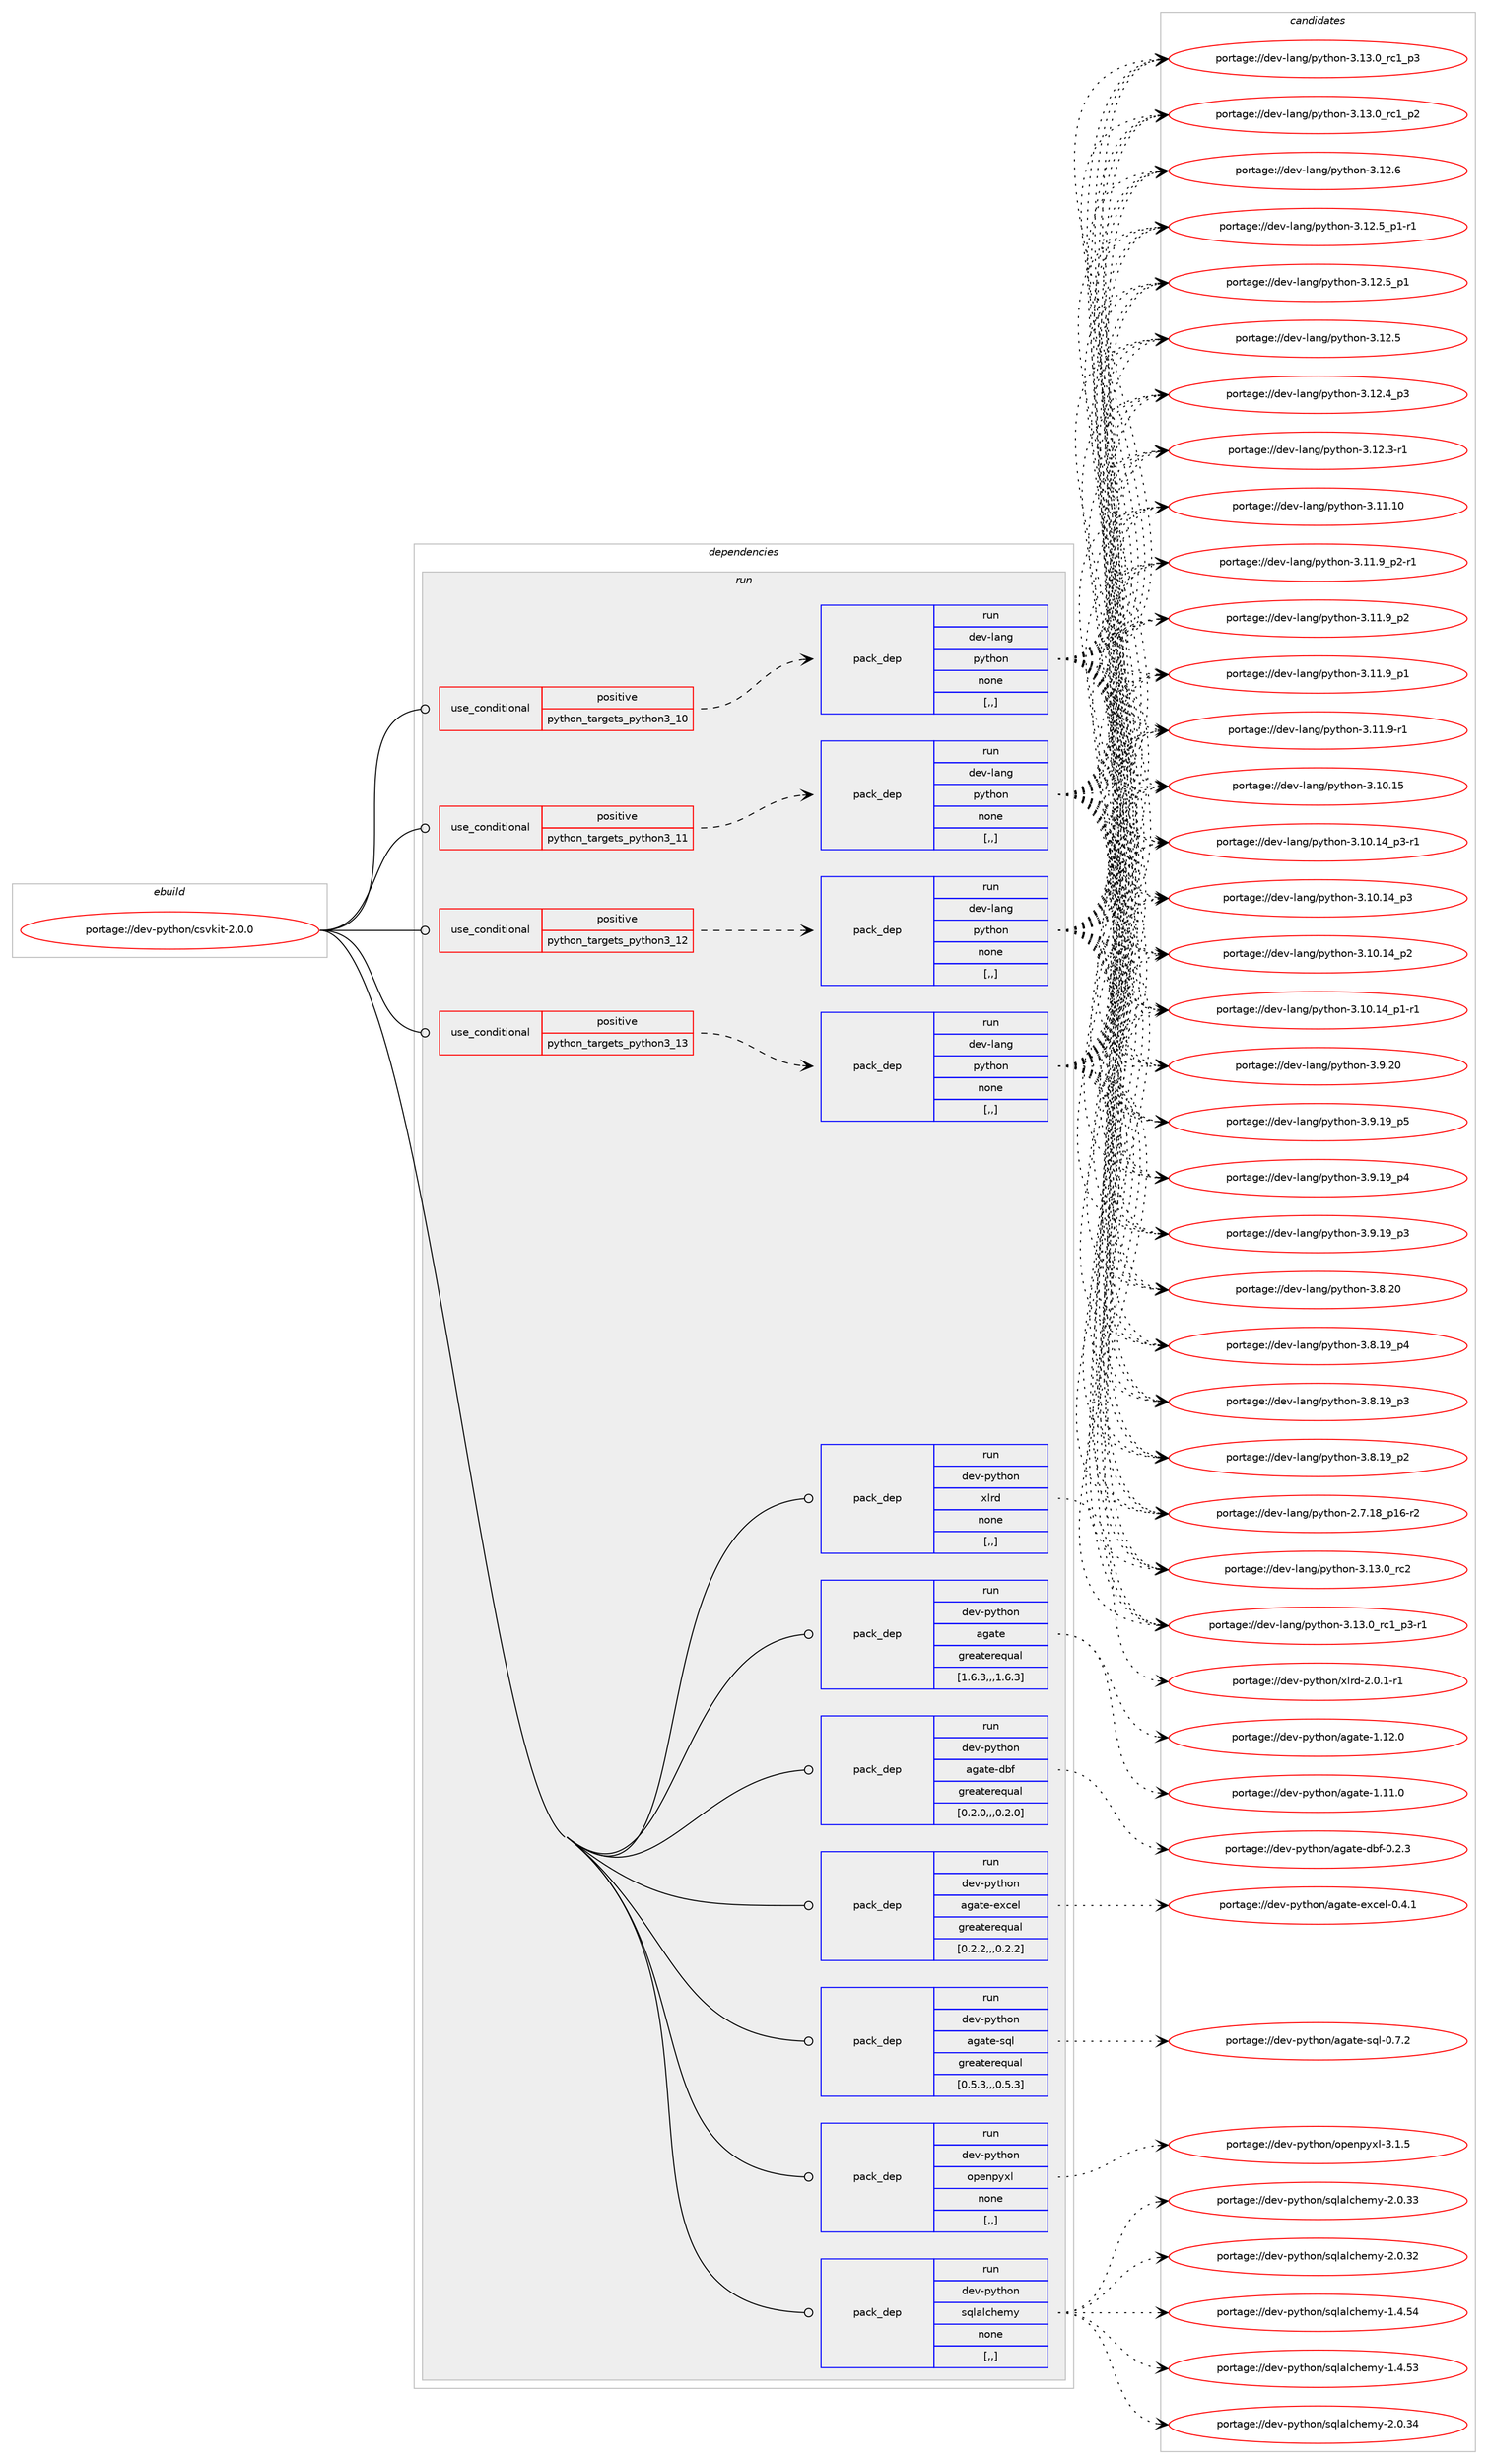 digraph prolog {

# *************
# Graph options
# *************

newrank=true;
concentrate=true;
compound=true;
graph [rankdir=LR,fontname=Helvetica,fontsize=10,ranksep=1.5];#, ranksep=2.5, nodesep=0.2];
edge  [arrowhead=vee];
node  [fontname=Helvetica,fontsize=10];

# **********
# The ebuild
# **********

subgraph cluster_leftcol {
color=gray;
label=<<i>ebuild</i>>;
id [label="portage://dev-python/csvkit-2.0.0", color=red, width=4, href="../dev-python/csvkit-2.0.0.svg"];
}

# ****************
# The dependencies
# ****************

subgraph cluster_midcol {
color=gray;
label=<<i>dependencies</i>>;
subgraph cluster_compile {
fillcolor="#eeeeee";
style=filled;
label=<<i>compile</i>>;
}
subgraph cluster_compileandrun {
fillcolor="#eeeeee";
style=filled;
label=<<i>compile and run</i>>;
}
subgraph cluster_run {
fillcolor="#eeeeee";
style=filled;
label=<<i>run</i>>;
subgraph cond162368 {
dependency638955 [label=<<TABLE BORDER="0" CELLBORDER="1" CELLSPACING="0" CELLPADDING="4"><TR><TD ROWSPAN="3" CELLPADDING="10">use_conditional</TD></TR><TR><TD>positive</TD></TR><TR><TD>python_targets_python3_10</TD></TR></TABLE>>, shape=none, color=red];
subgraph pack471770 {
dependency638956 [label=<<TABLE BORDER="0" CELLBORDER="1" CELLSPACING="0" CELLPADDING="4" WIDTH="220"><TR><TD ROWSPAN="6" CELLPADDING="30">pack_dep</TD></TR><TR><TD WIDTH="110">run</TD></TR><TR><TD>dev-lang</TD></TR><TR><TD>python</TD></TR><TR><TD>none</TD></TR><TR><TD>[,,]</TD></TR></TABLE>>, shape=none, color=blue];
}
dependency638955:e -> dependency638956:w [weight=20,style="dashed",arrowhead="vee"];
}
id:e -> dependency638955:w [weight=20,style="solid",arrowhead="odot"];
subgraph cond162369 {
dependency638957 [label=<<TABLE BORDER="0" CELLBORDER="1" CELLSPACING="0" CELLPADDING="4"><TR><TD ROWSPAN="3" CELLPADDING="10">use_conditional</TD></TR><TR><TD>positive</TD></TR><TR><TD>python_targets_python3_11</TD></TR></TABLE>>, shape=none, color=red];
subgraph pack471771 {
dependency638958 [label=<<TABLE BORDER="0" CELLBORDER="1" CELLSPACING="0" CELLPADDING="4" WIDTH="220"><TR><TD ROWSPAN="6" CELLPADDING="30">pack_dep</TD></TR><TR><TD WIDTH="110">run</TD></TR><TR><TD>dev-lang</TD></TR><TR><TD>python</TD></TR><TR><TD>none</TD></TR><TR><TD>[,,]</TD></TR></TABLE>>, shape=none, color=blue];
}
dependency638957:e -> dependency638958:w [weight=20,style="dashed",arrowhead="vee"];
}
id:e -> dependency638957:w [weight=20,style="solid",arrowhead="odot"];
subgraph cond162370 {
dependency638959 [label=<<TABLE BORDER="0" CELLBORDER="1" CELLSPACING="0" CELLPADDING="4"><TR><TD ROWSPAN="3" CELLPADDING="10">use_conditional</TD></TR><TR><TD>positive</TD></TR><TR><TD>python_targets_python3_12</TD></TR></TABLE>>, shape=none, color=red];
subgraph pack471772 {
dependency638960 [label=<<TABLE BORDER="0" CELLBORDER="1" CELLSPACING="0" CELLPADDING="4" WIDTH="220"><TR><TD ROWSPAN="6" CELLPADDING="30">pack_dep</TD></TR><TR><TD WIDTH="110">run</TD></TR><TR><TD>dev-lang</TD></TR><TR><TD>python</TD></TR><TR><TD>none</TD></TR><TR><TD>[,,]</TD></TR></TABLE>>, shape=none, color=blue];
}
dependency638959:e -> dependency638960:w [weight=20,style="dashed",arrowhead="vee"];
}
id:e -> dependency638959:w [weight=20,style="solid",arrowhead="odot"];
subgraph cond162371 {
dependency638961 [label=<<TABLE BORDER="0" CELLBORDER="1" CELLSPACING="0" CELLPADDING="4"><TR><TD ROWSPAN="3" CELLPADDING="10">use_conditional</TD></TR><TR><TD>positive</TD></TR><TR><TD>python_targets_python3_13</TD></TR></TABLE>>, shape=none, color=red];
subgraph pack471773 {
dependency638962 [label=<<TABLE BORDER="0" CELLBORDER="1" CELLSPACING="0" CELLPADDING="4" WIDTH="220"><TR><TD ROWSPAN="6" CELLPADDING="30">pack_dep</TD></TR><TR><TD WIDTH="110">run</TD></TR><TR><TD>dev-lang</TD></TR><TR><TD>python</TD></TR><TR><TD>none</TD></TR><TR><TD>[,,]</TD></TR></TABLE>>, shape=none, color=blue];
}
dependency638961:e -> dependency638962:w [weight=20,style="dashed",arrowhead="vee"];
}
id:e -> dependency638961:w [weight=20,style="solid",arrowhead="odot"];
subgraph pack471774 {
dependency638963 [label=<<TABLE BORDER="0" CELLBORDER="1" CELLSPACING="0" CELLPADDING="4" WIDTH="220"><TR><TD ROWSPAN="6" CELLPADDING="30">pack_dep</TD></TR><TR><TD WIDTH="110">run</TD></TR><TR><TD>dev-python</TD></TR><TR><TD>agate</TD></TR><TR><TD>greaterequal</TD></TR><TR><TD>[1.6.3,,,1.6.3]</TD></TR></TABLE>>, shape=none, color=blue];
}
id:e -> dependency638963:w [weight=20,style="solid",arrowhead="odot"];
subgraph pack471775 {
dependency638964 [label=<<TABLE BORDER="0" CELLBORDER="1" CELLSPACING="0" CELLPADDING="4" WIDTH="220"><TR><TD ROWSPAN="6" CELLPADDING="30">pack_dep</TD></TR><TR><TD WIDTH="110">run</TD></TR><TR><TD>dev-python</TD></TR><TR><TD>agate-dbf</TD></TR><TR><TD>greaterequal</TD></TR><TR><TD>[0.2.0,,,0.2.0]</TD></TR></TABLE>>, shape=none, color=blue];
}
id:e -> dependency638964:w [weight=20,style="solid",arrowhead="odot"];
subgraph pack471776 {
dependency638965 [label=<<TABLE BORDER="0" CELLBORDER="1" CELLSPACING="0" CELLPADDING="4" WIDTH="220"><TR><TD ROWSPAN="6" CELLPADDING="30">pack_dep</TD></TR><TR><TD WIDTH="110">run</TD></TR><TR><TD>dev-python</TD></TR><TR><TD>agate-excel</TD></TR><TR><TD>greaterequal</TD></TR><TR><TD>[0.2.2,,,0.2.2]</TD></TR></TABLE>>, shape=none, color=blue];
}
id:e -> dependency638965:w [weight=20,style="solid",arrowhead="odot"];
subgraph pack471777 {
dependency638966 [label=<<TABLE BORDER="0" CELLBORDER="1" CELLSPACING="0" CELLPADDING="4" WIDTH="220"><TR><TD ROWSPAN="6" CELLPADDING="30">pack_dep</TD></TR><TR><TD WIDTH="110">run</TD></TR><TR><TD>dev-python</TD></TR><TR><TD>agate-sql</TD></TR><TR><TD>greaterequal</TD></TR><TR><TD>[0.5.3,,,0.5.3]</TD></TR></TABLE>>, shape=none, color=blue];
}
id:e -> dependency638966:w [weight=20,style="solid",arrowhead="odot"];
subgraph pack471778 {
dependency638967 [label=<<TABLE BORDER="0" CELLBORDER="1" CELLSPACING="0" CELLPADDING="4" WIDTH="220"><TR><TD ROWSPAN="6" CELLPADDING="30">pack_dep</TD></TR><TR><TD WIDTH="110">run</TD></TR><TR><TD>dev-python</TD></TR><TR><TD>openpyxl</TD></TR><TR><TD>none</TD></TR><TR><TD>[,,]</TD></TR></TABLE>>, shape=none, color=blue];
}
id:e -> dependency638967:w [weight=20,style="solid",arrowhead="odot"];
subgraph pack471779 {
dependency638968 [label=<<TABLE BORDER="0" CELLBORDER="1" CELLSPACING="0" CELLPADDING="4" WIDTH="220"><TR><TD ROWSPAN="6" CELLPADDING="30">pack_dep</TD></TR><TR><TD WIDTH="110">run</TD></TR><TR><TD>dev-python</TD></TR><TR><TD>sqlalchemy</TD></TR><TR><TD>none</TD></TR><TR><TD>[,,]</TD></TR></TABLE>>, shape=none, color=blue];
}
id:e -> dependency638968:w [weight=20,style="solid",arrowhead="odot"];
subgraph pack471780 {
dependency638969 [label=<<TABLE BORDER="0" CELLBORDER="1" CELLSPACING="0" CELLPADDING="4" WIDTH="220"><TR><TD ROWSPAN="6" CELLPADDING="30">pack_dep</TD></TR><TR><TD WIDTH="110">run</TD></TR><TR><TD>dev-python</TD></TR><TR><TD>xlrd</TD></TR><TR><TD>none</TD></TR><TR><TD>[,,]</TD></TR></TABLE>>, shape=none, color=blue];
}
id:e -> dependency638969:w [weight=20,style="solid",arrowhead="odot"];
}
}

# **************
# The candidates
# **************

subgraph cluster_choices {
rank=same;
color=gray;
label=<<i>candidates</i>>;

subgraph choice471770 {
color=black;
nodesep=1;
choice10010111845108971101034711212111610411111045514649514648951149950 [label="portage://dev-lang/python-3.13.0_rc2", color=red, width=4,href="../dev-lang/python-3.13.0_rc2.svg"];
choice1001011184510897110103471121211161041111104551464951464895114994995112514511449 [label="portage://dev-lang/python-3.13.0_rc1_p3-r1", color=red, width=4,href="../dev-lang/python-3.13.0_rc1_p3-r1.svg"];
choice100101118451089711010347112121116104111110455146495146489511499499511251 [label="portage://dev-lang/python-3.13.0_rc1_p3", color=red, width=4,href="../dev-lang/python-3.13.0_rc1_p3.svg"];
choice100101118451089711010347112121116104111110455146495146489511499499511250 [label="portage://dev-lang/python-3.13.0_rc1_p2", color=red, width=4,href="../dev-lang/python-3.13.0_rc1_p2.svg"];
choice10010111845108971101034711212111610411111045514649504654 [label="portage://dev-lang/python-3.12.6", color=red, width=4,href="../dev-lang/python-3.12.6.svg"];
choice1001011184510897110103471121211161041111104551464950465395112494511449 [label="portage://dev-lang/python-3.12.5_p1-r1", color=red, width=4,href="../dev-lang/python-3.12.5_p1-r1.svg"];
choice100101118451089711010347112121116104111110455146495046539511249 [label="portage://dev-lang/python-3.12.5_p1", color=red, width=4,href="../dev-lang/python-3.12.5_p1.svg"];
choice10010111845108971101034711212111610411111045514649504653 [label="portage://dev-lang/python-3.12.5", color=red, width=4,href="../dev-lang/python-3.12.5.svg"];
choice100101118451089711010347112121116104111110455146495046529511251 [label="portage://dev-lang/python-3.12.4_p3", color=red, width=4,href="../dev-lang/python-3.12.4_p3.svg"];
choice100101118451089711010347112121116104111110455146495046514511449 [label="portage://dev-lang/python-3.12.3-r1", color=red, width=4,href="../dev-lang/python-3.12.3-r1.svg"];
choice1001011184510897110103471121211161041111104551464949464948 [label="portage://dev-lang/python-3.11.10", color=red, width=4,href="../dev-lang/python-3.11.10.svg"];
choice1001011184510897110103471121211161041111104551464949465795112504511449 [label="portage://dev-lang/python-3.11.9_p2-r1", color=red, width=4,href="../dev-lang/python-3.11.9_p2-r1.svg"];
choice100101118451089711010347112121116104111110455146494946579511250 [label="portage://dev-lang/python-3.11.9_p2", color=red, width=4,href="../dev-lang/python-3.11.9_p2.svg"];
choice100101118451089711010347112121116104111110455146494946579511249 [label="portage://dev-lang/python-3.11.9_p1", color=red, width=4,href="../dev-lang/python-3.11.9_p1.svg"];
choice100101118451089711010347112121116104111110455146494946574511449 [label="portage://dev-lang/python-3.11.9-r1", color=red, width=4,href="../dev-lang/python-3.11.9-r1.svg"];
choice1001011184510897110103471121211161041111104551464948464953 [label="portage://dev-lang/python-3.10.15", color=red, width=4,href="../dev-lang/python-3.10.15.svg"];
choice100101118451089711010347112121116104111110455146494846495295112514511449 [label="portage://dev-lang/python-3.10.14_p3-r1", color=red, width=4,href="../dev-lang/python-3.10.14_p3-r1.svg"];
choice10010111845108971101034711212111610411111045514649484649529511251 [label="portage://dev-lang/python-3.10.14_p3", color=red, width=4,href="../dev-lang/python-3.10.14_p3.svg"];
choice10010111845108971101034711212111610411111045514649484649529511250 [label="portage://dev-lang/python-3.10.14_p2", color=red, width=4,href="../dev-lang/python-3.10.14_p2.svg"];
choice100101118451089711010347112121116104111110455146494846495295112494511449 [label="portage://dev-lang/python-3.10.14_p1-r1", color=red, width=4,href="../dev-lang/python-3.10.14_p1-r1.svg"];
choice10010111845108971101034711212111610411111045514657465048 [label="portage://dev-lang/python-3.9.20", color=red, width=4,href="../dev-lang/python-3.9.20.svg"];
choice100101118451089711010347112121116104111110455146574649579511253 [label="portage://dev-lang/python-3.9.19_p5", color=red, width=4,href="../dev-lang/python-3.9.19_p5.svg"];
choice100101118451089711010347112121116104111110455146574649579511252 [label="portage://dev-lang/python-3.9.19_p4", color=red, width=4,href="../dev-lang/python-3.9.19_p4.svg"];
choice100101118451089711010347112121116104111110455146574649579511251 [label="portage://dev-lang/python-3.9.19_p3", color=red, width=4,href="../dev-lang/python-3.9.19_p3.svg"];
choice10010111845108971101034711212111610411111045514656465048 [label="portage://dev-lang/python-3.8.20", color=red, width=4,href="../dev-lang/python-3.8.20.svg"];
choice100101118451089711010347112121116104111110455146564649579511252 [label="portage://dev-lang/python-3.8.19_p4", color=red, width=4,href="../dev-lang/python-3.8.19_p4.svg"];
choice100101118451089711010347112121116104111110455146564649579511251 [label="portage://dev-lang/python-3.8.19_p3", color=red, width=4,href="../dev-lang/python-3.8.19_p3.svg"];
choice100101118451089711010347112121116104111110455146564649579511250 [label="portage://dev-lang/python-3.8.19_p2", color=red, width=4,href="../dev-lang/python-3.8.19_p2.svg"];
choice100101118451089711010347112121116104111110455046554649569511249544511450 [label="portage://dev-lang/python-2.7.18_p16-r2", color=red, width=4,href="../dev-lang/python-2.7.18_p16-r2.svg"];
dependency638956:e -> choice10010111845108971101034711212111610411111045514649514648951149950:w [style=dotted,weight="100"];
dependency638956:e -> choice1001011184510897110103471121211161041111104551464951464895114994995112514511449:w [style=dotted,weight="100"];
dependency638956:e -> choice100101118451089711010347112121116104111110455146495146489511499499511251:w [style=dotted,weight="100"];
dependency638956:e -> choice100101118451089711010347112121116104111110455146495146489511499499511250:w [style=dotted,weight="100"];
dependency638956:e -> choice10010111845108971101034711212111610411111045514649504654:w [style=dotted,weight="100"];
dependency638956:e -> choice1001011184510897110103471121211161041111104551464950465395112494511449:w [style=dotted,weight="100"];
dependency638956:e -> choice100101118451089711010347112121116104111110455146495046539511249:w [style=dotted,weight="100"];
dependency638956:e -> choice10010111845108971101034711212111610411111045514649504653:w [style=dotted,weight="100"];
dependency638956:e -> choice100101118451089711010347112121116104111110455146495046529511251:w [style=dotted,weight="100"];
dependency638956:e -> choice100101118451089711010347112121116104111110455146495046514511449:w [style=dotted,weight="100"];
dependency638956:e -> choice1001011184510897110103471121211161041111104551464949464948:w [style=dotted,weight="100"];
dependency638956:e -> choice1001011184510897110103471121211161041111104551464949465795112504511449:w [style=dotted,weight="100"];
dependency638956:e -> choice100101118451089711010347112121116104111110455146494946579511250:w [style=dotted,weight="100"];
dependency638956:e -> choice100101118451089711010347112121116104111110455146494946579511249:w [style=dotted,weight="100"];
dependency638956:e -> choice100101118451089711010347112121116104111110455146494946574511449:w [style=dotted,weight="100"];
dependency638956:e -> choice1001011184510897110103471121211161041111104551464948464953:w [style=dotted,weight="100"];
dependency638956:e -> choice100101118451089711010347112121116104111110455146494846495295112514511449:w [style=dotted,weight="100"];
dependency638956:e -> choice10010111845108971101034711212111610411111045514649484649529511251:w [style=dotted,weight="100"];
dependency638956:e -> choice10010111845108971101034711212111610411111045514649484649529511250:w [style=dotted,weight="100"];
dependency638956:e -> choice100101118451089711010347112121116104111110455146494846495295112494511449:w [style=dotted,weight="100"];
dependency638956:e -> choice10010111845108971101034711212111610411111045514657465048:w [style=dotted,weight="100"];
dependency638956:e -> choice100101118451089711010347112121116104111110455146574649579511253:w [style=dotted,weight="100"];
dependency638956:e -> choice100101118451089711010347112121116104111110455146574649579511252:w [style=dotted,weight="100"];
dependency638956:e -> choice100101118451089711010347112121116104111110455146574649579511251:w [style=dotted,weight="100"];
dependency638956:e -> choice10010111845108971101034711212111610411111045514656465048:w [style=dotted,weight="100"];
dependency638956:e -> choice100101118451089711010347112121116104111110455146564649579511252:w [style=dotted,weight="100"];
dependency638956:e -> choice100101118451089711010347112121116104111110455146564649579511251:w [style=dotted,weight="100"];
dependency638956:e -> choice100101118451089711010347112121116104111110455146564649579511250:w [style=dotted,weight="100"];
dependency638956:e -> choice100101118451089711010347112121116104111110455046554649569511249544511450:w [style=dotted,weight="100"];
}
subgraph choice471771 {
color=black;
nodesep=1;
choice10010111845108971101034711212111610411111045514649514648951149950 [label="portage://dev-lang/python-3.13.0_rc2", color=red, width=4,href="../dev-lang/python-3.13.0_rc2.svg"];
choice1001011184510897110103471121211161041111104551464951464895114994995112514511449 [label="portage://dev-lang/python-3.13.0_rc1_p3-r1", color=red, width=4,href="../dev-lang/python-3.13.0_rc1_p3-r1.svg"];
choice100101118451089711010347112121116104111110455146495146489511499499511251 [label="portage://dev-lang/python-3.13.0_rc1_p3", color=red, width=4,href="../dev-lang/python-3.13.0_rc1_p3.svg"];
choice100101118451089711010347112121116104111110455146495146489511499499511250 [label="portage://dev-lang/python-3.13.0_rc1_p2", color=red, width=4,href="../dev-lang/python-3.13.0_rc1_p2.svg"];
choice10010111845108971101034711212111610411111045514649504654 [label="portage://dev-lang/python-3.12.6", color=red, width=4,href="../dev-lang/python-3.12.6.svg"];
choice1001011184510897110103471121211161041111104551464950465395112494511449 [label="portage://dev-lang/python-3.12.5_p1-r1", color=red, width=4,href="../dev-lang/python-3.12.5_p1-r1.svg"];
choice100101118451089711010347112121116104111110455146495046539511249 [label="portage://dev-lang/python-3.12.5_p1", color=red, width=4,href="../dev-lang/python-3.12.5_p1.svg"];
choice10010111845108971101034711212111610411111045514649504653 [label="portage://dev-lang/python-3.12.5", color=red, width=4,href="../dev-lang/python-3.12.5.svg"];
choice100101118451089711010347112121116104111110455146495046529511251 [label="portage://dev-lang/python-3.12.4_p3", color=red, width=4,href="../dev-lang/python-3.12.4_p3.svg"];
choice100101118451089711010347112121116104111110455146495046514511449 [label="portage://dev-lang/python-3.12.3-r1", color=red, width=4,href="../dev-lang/python-3.12.3-r1.svg"];
choice1001011184510897110103471121211161041111104551464949464948 [label="portage://dev-lang/python-3.11.10", color=red, width=4,href="../dev-lang/python-3.11.10.svg"];
choice1001011184510897110103471121211161041111104551464949465795112504511449 [label="portage://dev-lang/python-3.11.9_p2-r1", color=red, width=4,href="../dev-lang/python-3.11.9_p2-r1.svg"];
choice100101118451089711010347112121116104111110455146494946579511250 [label="portage://dev-lang/python-3.11.9_p2", color=red, width=4,href="../dev-lang/python-3.11.9_p2.svg"];
choice100101118451089711010347112121116104111110455146494946579511249 [label="portage://dev-lang/python-3.11.9_p1", color=red, width=4,href="../dev-lang/python-3.11.9_p1.svg"];
choice100101118451089711010347112121116104111110455146494946574511449 [label="portage://dev-lang/python-3.11.9-r1", color=red, width=4,href="../dev-lang/python-3.11.9-r1.svg"];
choice1001011184510897110103471121211161041111104551464948464953 [label="portage://dev-lang/python-3.10.15", color=red, width=4,href="../dev-lang/python-3.10.15.svg"];
choice100101118451089711010347112121116104111110455146494846495295112514511449 [label="portage://dev-lang/python-3.10.14_p3-r1", color=red, width=4,href="../dev-lang/python-3.10.14_p3-r1.svg"];
choice10010111845108971101034711212111610411111045514649484649529511251 [label="portage://dev-lang/python-3.10.14_p3", color=red, width=4,href="../dev-lang/python-3.10.14_p3.svg"];
choice10010111845108971101034711212111610411111045514649484649529511250 [label="portage://dev-lang/python-3.10.14_p2", color=red, width=4,href="../dev-lang/python-3.10.14_p2.svg"];
choice100101118451089711010347112121116104111110455146494846495295112494511449 [label="portage://dev-lang/python-3.10.14_p1-r1", color=red, width=4,href="../dev-lang/python-3.10.14_p1-r1.svg"];
choice10010111845108971101034711212111610411111045514657465048 [label="portage://dev-lang/python-3.9.20", color=red, width=4,href="../dev-lang/python-3.9.20.svg"];
choice100101118451089711010347112121116104111110455146574649579511253 [label="portage://dev-lang/python-3.9.19_p5", color=red, width=4,href="../dev-lang/python-3.9.19_p5.svg"];
choice100101118451089711010347112121116104111110455146574649579511252 [label="portage://dev-lang/python-3.9.19_p4", color=red, width=4,href="../dev-lang/python-3.9.19_p4.svg"];
choice100101118451089711010347112121116104111110455146574649579511251 [label="portage://dev-lang/python-3.9.19_p3", color=red, width=4,href="../dev-lang/python-3.9.19_p3.svg"];
choice10010111845108971101034711212111610411111045514656465048 [label="portage://dev-lang/python-3.8.20", color=red, width=4,href="../dev-lang/python-3.8.20.svg"];
choice100101118451089711010347112121116104111110455146564649579511252 [label="portage://dev-lang/python-3.8.19_p4", color=red, width=4,href="../dev-lang/python-3.8.19_p4.svg"];
choice100101118451089711010347112121116104111110455146564649579511251 [label="portage://dev-lang/python-3.8.19_p3", color=red, width=4,href="../dev-lang/python-3.8.19_p3.svg"];
choice100101118451089711010347112121116104111110455146564649579511250 [label="portage://dev-lang/python-3.8.19_p2", color=red, width=4,href="../dev-lang/python-3.8.19_p2.svg"];
choice100101118451089711010347112121116104111110455046554649569511249544511450 [label="portage://dev-lang/python-2.7.18_p16-r2", color=red, width=4,href="../dev-lang/python-2.7.18_p16-r2.svg"];
dependency638958:e -> choice10010111845108971101034711212111610411111045514649514648951149950:w [style=dotted,weight="100"];
dependency638958:e -> choice1001011184510897110103471121211161041111104551464951464895114994995112514511449:w [style=dotted,weight="100"];
dependency638958:e -> choice100101118451089711010347112121116104111110455146495146489511499499511251:w [style=dotted,weight="100"];
dependency638958:e -> choice100101118451089711010347112121116104111110455146495146489511499499511250:w [style=dotted,weight="100"];
dependency638958:e -> choice10010111845108971101034711212111610411111045514649504654:w [style=dotted,weight="100"];
dependency638958:e -> choice1001011184510897110103471121211161041111104551464950465395112494511449:w [style=dotted,weight="100"];
dependency638958:e -> choice100101118451089711010347112121116104111110455146495046539511249:w [style=dotted,weight="100"];
dependency638958:e -> choice10010111845108971101034711212111610411111045514649504653:w [style=dotted,weight="100"];
dependency638958:e -> choice100101118451089711010347112121116104111110455146495046529511251:w [style=dotted,weight="100"];
dependency638958:e -> choice100101118451089711010347112121116104111110455146495046514511449:w [style=dotted,weight="100"];
dependency638958:e -> choice1001011184510897110103471121211161041111104551464949464948:w [style=dotted,weight="100"];
dependency638958:e -> choice1001011184510897110103471121211161041111104551464949465795112504511449:w [style=dotted,weight="100"];
dependency638958:e -> choice100101118451089711010347112121116104111110455146494946579511250:w [style=dotted,weight="100"];
dependency638958:e -> choice100101118451089711010347112121116104111110455146494946579511249:w [style=dotted,weight="100"];
dependency638958:e -> choice100101118451089711010347112121116104111110455146494946574511449:w [style=dotted,weight="100"];
dependency638958:e -> choice1001011184510897110103471121211161041111104551464948464953:w [style=dotted,weight="100"];
dependency638958:e -> choice100101118451089711010347112121116104111110455146494846495295112514511449:w [style=dotted,weight="100"];
dependency638958:e -> choice10010111845108971101034711212111610411111045514649484649529511251:w [style=dotted,weight="100"];
dependency638958:e -> choice10010111845108971101034711212111610411111045514649484649529511250:w [style=dotted,weight="100"];
dependency638958:e -> choice100101118451089711010347112121116104111110455146494846495295112494511449:w [style=dotted,weight="100"];
dependency638958:e -> choice10010111845108971101034711212111610411111045514657465048:w [style=dotted,weight="100"];
dependency638958:e -> choice100101118451089711010347112121116104111110455146574649579511253:w [style=dotted,weight="100"];
dependency638958:e -> choice100101118451089711010347112121116104111110455146574649579511252:w [style=dotted,weight="100"];
dependency638958:e -> choice100101118451089711010347112121116104111110455146574649579511251:w [style=dotted,weight="100"];
dependency638958:e -> choice10010111845108971101034711212111610411111045514656465048:w [style=dotted,weight="100"];
dependency638958:e -> choice100101118451089711010347112121116104111110455146564649579511252:w [style=dotted,weight="100"];
dependency638958:e -> choice100101118451089711010347112121116104111110455146564649579511251:w [style=dotted,weight="100"];
dependency638958:e -> choice100101118451089711010347112121116104111110455146564649579511250:w [style=dotted,weight="100"];
dependency638958:e -> choice100101118451089711010347112121116104111110455046554649569511249544511450:w [style=dotted,weight="100"];
}
subgraph choice471772 {
color=black;
nodesep=1;
choice10010111845108971101034711212111610411111045514649514648951149950 [label="portage://dev-lang/python-3.13.0_rc2", color=red, width=4,href="../dev-lang/python-3.13.0_rc2.svg"];
choice1001011184510897110103471121211161041111104551464951464895114994995112514511449 [label="portage://dev-lang/python-3.13.0_rc1_p3-r1", color=red, width=4,href="../dev-lang/python-3.13.0_rc1_p3-r1.svg"];
choice100101118451089711010347112121116104111110455146495146489511499499511251 [label="portage://dev-lang/python-3.13.0_rc1_p3", color=red, width=4,href="../dev-lang/python-3.13.0_rc1_p3.svg"];
choice100101118451089711010347112121116104111110455146495146489511499499511250 [label="portage://dev-lang/python-3.13.0_rc1_p2", color=red, width=4,href="../dev-lang/python-3.13.0_rc1_p2.svg"];
choice10010111845108971101034711212111610411111045514649504654 [label="portage://dev-lang/python-3.12.6", color=red, width=4,href="../dev-lang/python-3.12.6.svg"];
choice1001011184510897110103471121211161041111104551464950465395112494511449 [label="portage://dev-lang/python-3.12.5_p1-r1", color=red, width=4,href="../dev-lang/python-3.12.5_p1-r1.svg"];
choice100101118451089711010347112121116104111110455146495046539511249 [label="portage://dev-lang/python-3.12.5_p1", color=red, width=4,href="../dev-lang/python-3.12.5_p1.svg"];
choice10010111845108971101034711212111610411111045514649504653 [label="portage://dev-lang/python-3.12.5", color=red, width=4,href="../dev-lang/python-3.12.5.svg"];
choice100101118451089711010347112121116104111110455146495046529511251 [label="portage://dev-lang/python-3.12.4_p3", color=red, width=4,href="../dev-lang/python-3.12.4_p3.svg"];
choice100101118451089711010347112121116104111110455146495046514511449 [label="portage://dev-lang/python-3.12.3-r1", color=red, width=4,href="../dev-lang/python-3.12.3-r1.svg"];
choice1001011184510897110103471121211161041111104551464949464948 [label="portage://dev-lang/python-3.11.10", color=red, width=4,href="../dev-lang/python-3.11.10.svg"];
choice1001011184510897110103471121211161041111104551464949465795112504511449 [label="portage://dev-lang/python-3.11.9_p2-r1", color=red, width=4,href="../dev-lang/python-3.11.9_p2-r1.svg"];
choice100101118451089711010347112121116104111110455146494946579511250 [label="portage://dev-lang/python-3.11.9_p2", color=red, width=4,href="../dev-lang/python-3.11.9_p2.svg"];
choice100101118451089711010347112121116104111110455146494946579511249 [label="portage://dev-lang/python-3.11.9_p1", color=red, width=4,href="../dev-lang/python-3.11.9_p1.svg"];
choice100101118451089711010347112121116104111110455146494946574511449 [label="portage://dev-lang/python-3.11.9-r1", color=red, width=4,href="../dev-lang/python-3.11.9-r1.svg"];
choice1001011184510897110103471121211161041111104551464948464953 [label="portage://dev-lang/python-3.10.15", color=red, width=4,href="../dev-lang/python-3.10.15.svg"];
choice100101118451089711010347112121116104111110455146494846495295112514511449 [label="portage://dev-lang/python-3.10.14_p3-r1", color=red, width=4,href="../dev-lang/python-3.10.14_p3-r1.svg"];
choice10010111845108971101034711212111610411111045514649484649529511251 [label="portage://dev-lang/python-3.10.14_p3", color=red, width=4,href="../dev-lang/python-3.10.14_p3.svg"];
choice10010111845108971101034711212111610411111045514649484649529511250 [label="portage://dev-lang/python-3.10.14_p2", color=red, width=4,href="../dev-lang/python-3.10.14_p2.svg"];
choice100101118451089711010347112121116104111110455146494846495295112494511449 [label="portage://dev-lang/python-3.10.14_p1-r1", color=red, width=4,href="../dev-lang/python-3.10.14_p1-r1.svg"];
choice10010111845108971101034711212111610411111045514657465048 [label="portage://dev-lang/python-3.9.20", color=red, width=4,href="../dev-lang/python-3.9.20.svg"];
choice100101118451089711010347112121116104111110455146574649579511253 [label="portage://dev-lang/python-3.9.19_p5", color=red, width=4,href="../dev-lang/python-3.9.19_p5.svg"];
choice100101118451089711010347112121116104111110455146574649579511252 [label="portage://dev-lang/python-3.9.19_p4", color=red, width=4,href="../dev-lang/python-3.9.19_p4.svg"];
choice100101118451089711010347112121116104111110455146574649579511251 [label="portage://dev-lang/python-3.9.19_p3", color=red, width=4,href="../dev-lang/python-3.9.19_p3.svg"];
choice10010111845108971101034711212111610411111045514656465048 [label="portage://dev-lang/python-3.8.20", color=red, width=4,href="../dev-lang/python-3.8.20.svg"];
choice100101118451089711010347112121116104111110455146564649579511252 [label="portage://dev-lang/python-3.8.19_p4", color=red, width=4,href="../dev-lang/python-3.8.19_p4.svg"];
choice100101118451089711010347112121116104111110455146564649579511251 [label="portage://dev-lang/python-3.8.19_p3", color=red, width=4,href="../dev-lang/python-3.8.19_p3.svg"];
choice100101118451089711010347112121116104111110455146564649579511250 [label="portage://dev-lang/python-3.8.19_p2", color=red, width=4,href="../dev-lang/python-3.8.19_p2.svg"];
choice100101118451089711010347112121116104111110455046554649569511249544511450 [label="portage://dev-lang/python-2.7.18_p16-r2", color=red, width=4,href="../dev-lang/python-2.7.18_p16-r2.svg"];
dependency638960:e -> choice10010111845108971101034711212111610411111045514649514648951149950:w [style=dotted,weight="100"];
dependency638960:e -> choice1001011184510897110103471121211161041111104551464951464895114994995112514511449:w [style=dotted,weight="100"];
dependency638960:e -> choice100101118451089711010347112121116104111110455146495146489511499499511251:w [style=dotted,weight="100"];
dependency638960:e -> choice100101118451089711010347112121116104111110455146495146489511499499511250:w [style=dotted,weight="100"];
dependency638960:e -> choice10010111845108971101034711212111610411111045514649504654:w [style=dotted,weight="100"];
dependency638960:e -> choice1001011184510897110103471121211161041111104551464950465395112494511449:w [style=dotted,weight="100"];
dependency638960:e -> choice100101118451089711010347112121116104111110455146495046539511249:w [style=dotted,weight="100"];
dependency638960:e -> choice10010111845108971101034711212111610411111045514649504653:w [style=dotted,weight="100"];
dependency638960:e -> choice100101118451089711010347112121116104111110455146495046529511251:w [style=dotted,weight="100"];
dependency638960:e -> choice100101118451089711010347112121116104111110455146495046514511449:w [style=dotted,weight="100"];
dependency638960:e -> choice1001011184510897110103471121211161041111104551464949464948:w [style=dotted,weight="100"];
dependency638960:e -> choice1001011184510897110103471121211161041111104551464949465795112504511449:w [style=dotted,weight="100"];
dependency638960:e -> choice100101118451089711010347112121116104111110455146494946579511250:w [style=dotted,weight="100"];
dependency638960:e -> choice100101118451089711010347112121116104111110455146494946579511249:w [style=dotted,weight="100"];
dependency638960:e -> choice100101118451089711010347112121116104111110455146494946574511449:w [style=dotted,weight="100"];
dependency638960:e -> choice1001011184510897110103471121211161041111104551464948464953:w [style=dotted,weight="100"];
dependency638960:e -> choice100101118451089711010347112121116104111110455146494846495295112514511449:w [style=dotted,weight="100"];
dependency638960:e -> choice10010111845108971101034711212111610411111045514649484649529511251:w [style=dotted,weight="100"];
dependency638960:e -> choice10010111845108971101034711212111610411111045514649484649529511250:w [style=dotted,weight="100"];
dependency638960:e -> choice100101118451089711010347112121116104111110455146494846495295112494511449:w [style=dotted,weight="100"];
dependency638960:e -> choice10010111845108971101034711212111610411111045514657465048:w [style=dotted,weight="100"];
dependency638960:e -> choice100101118451089711010347112121116104111110455146574649579511253:w [style=dotted,weight="100"];
dependency638960:e -> choice100101118451089711010347112121116104111110455146574649579511252:w [style=dotted,weight="100"];
dependency638960:e -> choice100101118451089711010347112121116104111110455146574649579511251:w [style=dotted,weight="100"];
dependency638960:e -> choice10010111845108971101034711212111610411111045514656465048:w [style=dotted,weight="100"];
dependency638960:e -> choice100101118451089711010347112121116104111110455146564649579511252:w [style=dotted,weight="100"];
dependency638960:e -> choice100101118451089711010347112121116104111110455146564649579511251:w [style=dotted,weight="100"];
dependency638960:e -> choice100101118451089711010347112121116104111110455146564649579511250:w [style=dotted,weight="100"];
dependency638960:e -> choice100101118451089711010347112121116104111110455046554649569511249544511450:w [style=dotted,weight="100"];
}
subgraph choice471773 {
color=black;
nodesep=1;
choice10010111845108971101034711212111610411111045514649514648951149950 [label="portage://dev-lang/python-3.13.0_rc2", color=red, width=4,href="../dev-lang/python-3.13.0_rc2.svg"];
choice1001011184510897110103471121211161041111104551464951464895114994995112514511449 [label="portage://dev-lang/python-3.13.0_rc1_p3-r1", color=red, width=4,href="../dev-lang/python-3.13.0_rc1_p3-r1.svg"];
choice100101118451089711010347112121116104111110455146495146489511499499511251 [label="portage://dev-lang/python-3.13.0_rc1_p3", color=red, width=4,href="../dev-lang/python-3.13.0_rc1_p3.svg"];
choice100101118451089711010347112121116104111110455146495146489511499499511250 [label="portage://dev-lang/python-3.13.0_rc1_p2", color=red, width=4,href="../dev-lang/python-3.13.0_rc1_p2.svg"];
choice10010111845108971101034711212111610411111045514649504654 [label="portage://dev-lang/python-3.12.6", color=red, width=4,href="../dev-lang/python-3.12.6.svg"];
choice1001011184510897110103471121211161041111104551464950465395112494511449 [label="portage://dev-lang/python-3.12.5_p1-r1", color=red, width=4,href="../dev-lang/python-3.12.5_p1-r1.svg"];
choice100101118451089711010347112121116104111110455146495046539511249 [label="portage://dev-lang/python-3.12.5_p1", color=red, width=4,href="../dev-lang/python-3.12.5_p1.svg"];
choice10010111845108971101034711212111610411111045514649504653 [label="portage://dev-lang/python-3.12.5", color=red, width=4,href="../dev-lang/python-3.12.5.svg"];
choice100101118451089711010347112121116104111110455146495046529511251 [label="portage://dev-lang/python-3.12.4_p3", color=red, width=4,href="../dev-lang/python-3.12.4_p3.svg"];
choice100101118451089711010347112121116104111110455146495046514511449 [label="portage://dev-lang/python-3.12.3-r1", color=red, width=4,href="../dev-lang/python-3.12.3-r1.svg"];
choice1001011184510897110103471121211161041111104551464949464948 [label="portage://dev-lang/python-3.11.10", color=red, width=4,href="../dev-lang/python-3.11.10.svg"];
choice1001011184510897110103471121211161041111104551464949465795112504511449 [label="portage://dev-lang/python-3.11.9_p2-r1", color=red, width=4,href="../dev-lang/python-3.11.9_p2-r1.svg"];
choice100101118451089711010347112121116104111110455146494946579511250 [label="portage://dev-lang/python-3.11.9_p2", color=red, width=4,href="../dev-lang/python-3.11.9_p2.svg"];
choice100101118451089711010347112121116104111110455146494946579511249 [label="portage://dev-lang/python-3.11.9_p1", color=red, width=4,href="../dev-lang/python-3.11.9_p1.svg"];
choice100101118451089711010347112121116104111110455146494946574511449 [label="portage://dev-lang/python-3.11.9-r1", color=red, width=4,href="../dev-lang/python-3.11.9-r1.svg"];
choice1001011184510897110103471121211161041111104551464948464953 [label="portage://dev-lang/python-3.10.15", color=red, width=4,href="../dev-lang/python-3.10.15.svg"];
choice100101118451089711010347112121116104111110455146494846495295112514511449 [label="portage://dev-lang/python-3.10.14_p3-r1", color=red, width=4,href="../dev-lang/python-3.10.14_p3-r1.svg"];
choice10010111845108971101034711212111610411111045514649484649529511251 [label="portage://dev-lang/python-3.10.14_p3", color=red, width=4,href="../dev-lang/python-3.10.14_p3.svg"];
choice10010111845108971101034711212111610411111045514649484649529511250 [label="portage://dev-lang/python-3.10.14_p2", color=red, width=4,href="../dev-lang/python-3.10.14_p2.svg"];
choice100101118451089711010347112121116104111110455146494846495295112494511449 [label="portage://dev-lang/python-3.10.14_p1-r1", color=red, width=4,href="../dev-lang/python-3.10.14_p1-r1.svg"];
choice10010111845108971101034711212111610411111045514657465048 [label="portage://dev-lang/python-3.9.20", color=red, width=4,href="../dev-lang/python-3.9.20.svg"];
choice100101118451089711010347112121116104111110455146574649579511253 [label="portage://dev-lang/python-3.9.19_p5", color=red, width=4,href="../dev-lang/python-3.9.19_p5.svg"];
choice100101118451089711010347112121116104111110455146574649579511252 [label="portage://dev-lang/python-3.9.19_p4", color=red, width=4,href="../dev-lang/python-3.9.19_p4.svg"];
choice100101118451089711010347112121116104111110455146574649579511251 [label="portage://dev-lang/python-3.9.19_p3", color=red, width=4,href="../dev-lang/python-3.9.19_p3.svg"];
choice10010111845108971101034711212111610411111045514656465048 [label="portage://dev-lang/python-3.8.20", color=red, width=4,href="../dev-lang/python-3.8.20.svg"];
choice100101118451089711010347112121116104111110455146564649579511252 [label="portage://dev-lang/python-3.8.19_p4", color=red, width=4,href="../dev-lang/python-3.8.19_p4.svg"];
choice100101118451089711010347112121116104111110455146564649579511251 [label="portage://dev-lang/python-3.8.19_p3", color=red, width=4,href="../dev-lang/python-3.8.19_p3.svg"];
choice100101118451089711010347112121116104111110455146564649579511250 [label="portage://dev-lang/python-3.8.19_p2", color=red, width=4,href="../dev-lang/python-3.8.19_p2.svg"];
choice100101118451089711010347112121116104111110455046554649569511249544511450 [label="portage://dev-lang/python-2.7.18_p16-r2", color=red, width=4,href="../dev-lang/python-2.7.18_p16-r2.svg"];
dependency638962:e -> choice10010111845108971101034711212111610411111045514649514648951149950:w [style=dotted,weight="100"];
dependency638962:e -> choice1001011184510897110103471121211161041111104551464951464895114994995112514511449:w [style=dotted,weight="100"];
dependency638962:e -> choice100101118451089711010347112121116104111110455146495146489511499499511251:w [style=dotted,weight="100"];
dependency638962:e -> choice100101118451089711010347112121116104111110455146495146489511499499511250:w [style=dotted,weight="100"];
dependency638962:e -> choice10010111845108971101034711212111610411111045514649504654:w [style=dotted,weight="100"];
dependency638962:e -> choice1001011184510897110103471121211161041111104551464950465395112494511449:w [style=dotted,weight="100"];
dependency638962:e -> choice100101118451089711010347112121116104111110455146495046539511249:w [style=dotted,weight="100"];
dependency638962:e -> choice10010111845108971101034711212111610411111045514649504653:w [style=dotted,weight="100"];
dependency638962:e -> choice100101118451089711010347112121116104111110455146495046529511251:w [style=dotted,weight="100"];
dependency638962:e -> choice100101118451089711010347112121116104111110455146495046514511449:w [style=dotted,weight="100"];
dependency638962:e -> choice1001011184510897110103471121211161041111104551464949464948:w [style=dotted,weight="100"];
dependency638962:e -> choice1001011184510897110103471121211161041111104551464949465795112504511449:w [style=dotted,weight="100"];
dependency638962:e -> choice100101118451089711010347112121116104111110455146494946579511250:w [style=dotted,weight="100"];
dependency638962:e -> choice100101118451089711010347112121116104111110455146494946579511249:w [style=dotted,weight="100"];
dependency638962:e -> choice100101118451089711010347112121116104111110455146494946574511449:w [style=dotted,weight="100"];
dependency638962:e -> choice1001011184510897110103471121211161041111104551464948464953:w [style=dotted,weight="100"];
dependency638962:e -> choice100101118451089711010347112121116104111110455146494846495295112514511449:w [style=dotted,weight="100"];
dependency638962:e -> choice10010111845108971101034711212111610411111045514649484649529511251:w [style=dotted,weight="100"];
dependency638962:e -> choice10010111845108971101034711212111610411111045514649484649529511250:w [style=dotted,weight="100"];
dependency638962:e -> choice100101118451089711010347112121116104111110455146494846495295112494511449:w [style=dotted,weight="100"];
dependency638962:e -> choice10010111845108971101034711212111610411111045514657465048:w [style=dotted,weight="100"];
dependency638962:e -> choice100101118451089711010347112121116104111110455146574649579511253:w [style=dotted,weight="100"];
dependency638962:e -> choice100101118451089711010347112121116104111110455146574649579511252:w [style=dotted,weight="100"];
dependency638962:e -> choice100101118451089711010347112121116104111110455146574649579511251:w [style=dotted,weight="100"];
dependency638962:e -> choice10010111845108971101034711212111610411111045514656465048:w [style=dotted,weight="100"];
dependency638962:e -> choice100101118451089711010347112121116104111110455146564649579511252:w [style=dotted,weight="100"];
dependency638962:e -> choice100101118451089711010347112121116104111110455146564649579511251:w [style=dotted,weight="100"];
dependency638962:e -> choice100101118451089711010347112121116104111110455146564649579511250:w [style=dotted,weight="100"];
dependency638962:e -> choice100101118451089711010347112121116104111110455046554649569511249544511450:w [style=dotted,weight="100"];
}
subgraph choice471774 {
color=black;
nodesep=1;
choice1001011184511212111610411111047971039711610145494649504648 [label="portage://dev-python/agate-1.12.0", color=red, width=4,href="../dev-python/agate-1.12.0.svg"];
choice1001011184511212111610411111047971039711610145494649494648 [label="portage://dev-python/agate-1.11.0", color=red, width=4,href="../dev-python/agate-1.11.0.svg"];
dependency638963:e -> choice1001011184511212111610411111047971039711610145494649504648:w [style=dotted,weight="100"];
dependency638963:e -> choice1001011184511212111610411111047971039711610145494649494648:w [style=dotted,weight="100"];
}
subgraph choice471775 {
color=black;
nodesep=1;
choice100101118451121211161041111104797103971161014510098102454846504651 [label="portage://dev-python/agate-dbf-0.2.3", color=red, width=4,href="../dev-python/agate-dbf-0.2.3.svg"];
dependency638964:e -> choice100101118451121211161041111104797103971161014510098102454846504651:w [style=dotted,weight="100"];
}
subgraph choice471776 {
color=black;
nodesep=1;
choice100101118451121211161041111104797103971161014510112099101108454846524649 [label="portage://dev-python/agate-excel-0.4.1", color=red, width=4,href="../dev-python/agate-excel-0.4.1.svg"];
dependency638965:e -> choice100101118451121211161041111104797103971161014510112099101108454846524649:w [style=dotted,weight="100"];
}
subgraph choice471777 {
color=black;
nodesep=1;
choice1001011184511212111610411111047971039711610145115113108454846554650 [label="portage://dev-python/agate-sql-0.7.2", color=red, width=4,href="../dev-python/agate-sql-0.7.2.svg"];
dependency638966:e -> choice1001011184511212111610411111047971039711610145115113108454846554650:w [style=dotted,weight="100"];
}
subgraph choice471778 {
color=black;
nodesep=1;
choice1001011184511212111610411111047111112101110112121120108455146494653 [label="portage://dev-python/openpyxl-3.1.5", color=red, width=4,href="../dev-python/openpyxl-3.1.5.svg"];
dependency638967:e -> choice1001011184511212111610411111047111112101110112121120108455146494653:w [style=dotted,weight="100"];
}
subgraph choice471779 {
color=black;
nodesep=1;
choice1001011184511212111610411111047115113108971089910410110912145504648465152 [label="portage://dev-python/sqlalchemy-2.0.34", color=red, width=4,href="../dev-python/sqlalchemy-2.0.34.svg"];
choice1001011184511212111610411111047115113108971089910410110912145504648465151 [label="portage://dev-python/sqlalchemy-2.0.33", color=red, width=4,href="../dev-python/sqlalchemy-2.0.33.svg"];
choice1001011184511212111610411111047115113108971089910410110912145504648465150 [label="portage://dev-python/sqlalchemy-2.0.32", color=red, width=4,href="../dev-python/sqlalchemy-2.0.32.svg"];
choice1001011184511212111610411111047115113108971089910410110912145494652465352 [label="portage://dev-python/sqlalchemy-1.4.54", color=red, width=4,href="../dev-python/sqlalchemy-1.4.54.svg"];
choice1001011184511212111610411111047115113108971089910410110912145494652465351 [label="portage://dev-python/sqlalchemy-1.4.53", color=red, width=4,href="../dev-python/sqlalchemy-1.4.53.svg"];
dependency638968:e -> choice1001011184511212111610411111047115113108971089910410110912145504648465152:w [style=dotted,weight="100"];
dependency638968:e -> choice1001011184511212111610411111047115113108971089910410110912145504648465151:w [style=dotted,weight="100"];
dependency638968:e -> choice1001011184511212111610411111047115113108971089910410110912145504648465150:w [style=dotted,weight="100"];
dependency638968:e -> choice1001011184511212111610411111047115113108971089910410110912145494652465352:w [style=dotted,weight="100"];
dependency638968:e -> choice1001011184511212111610411111047115113108971089910410110912145494652465351:w [style=dotted,weight="100"];
}
subgraph choice471780 {
color=black;
nodesep=1;
choice10010111845112121116104111110471201081141004550464846494511449 [label="portage://dev-python/xlrd-2.0.1-r1", color=red, width=4,href="../dev-python/xlrd-2.0.1-r1.svg"];
dependency638969:e -> choice10010111845112121116104111110471201081141004550464846494511449:w [style=dotted,weight="100"];
}
}

}
